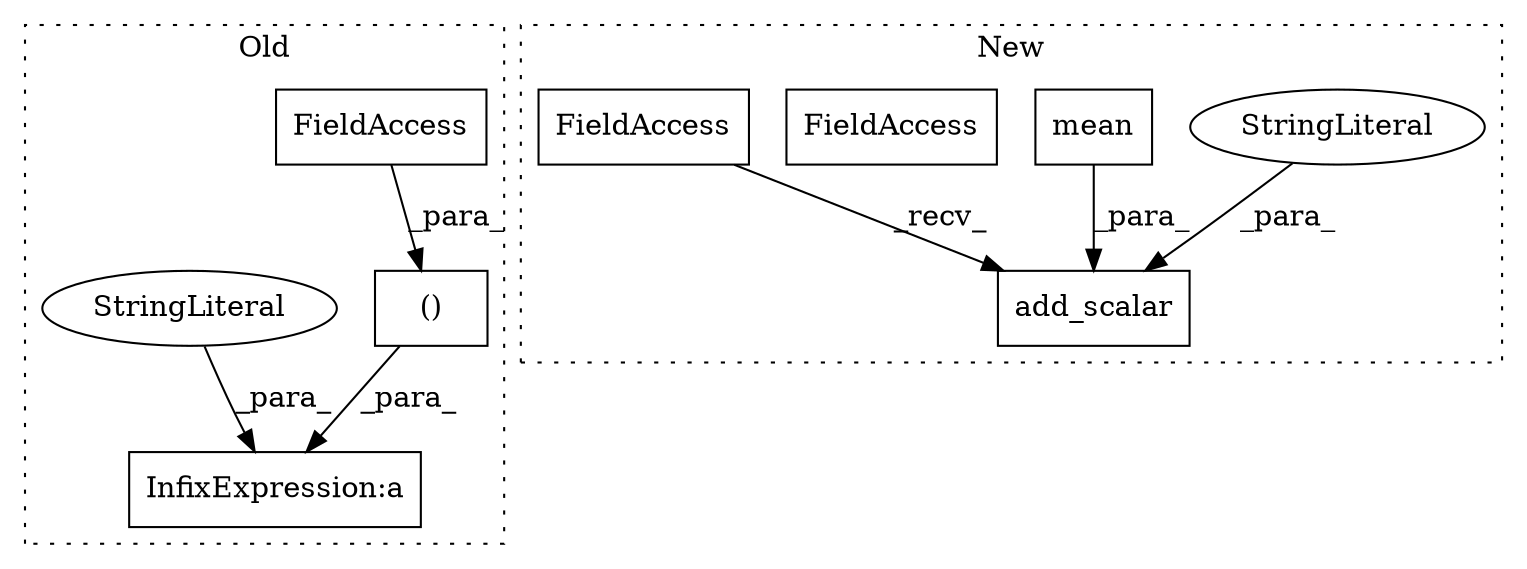 digraph G {
subgraph cluster0 {
1 [label="()" a="106" s="4148" l="33" shape="box"];
3 [label="FieldAccess" a="22" s="4170" l="11" shape="box"];
7 [label="InfixExpression:a" a="27" s="4134" l="14" shape="box"];
8 [label="StringLiteral" a="45" s="4126" l="8" shape="ellipse"];
label = "Old";
style="dotted";
}
subgraph cluster1 {
2 [label="add_scalar" a="32" s="4806,4851" l="11,1" shape="box"];
4 [label="StringLiteral" a="45" s="4817" l="12" shape="ellipse"];
5 [label="mean" a="32" s="4387,4427" l="5,1" shape="box"];
6 [label="FieldAccess" a="22" s="4799" l="6" shape="box"];
9 [label="FieldAccess" a="22" s="4799" l="6" shape="box"];
label = "New";
style="dotted";
}
1 -> 7 [label="_para_"];
3 -> 1 [label="_para_"];
4 -> 2 [label="_para_"];
5 -> 2 [label="_para_"];
8 -> 7 [label="_para_"];
9 -> 2 [label="_recv_"];
}